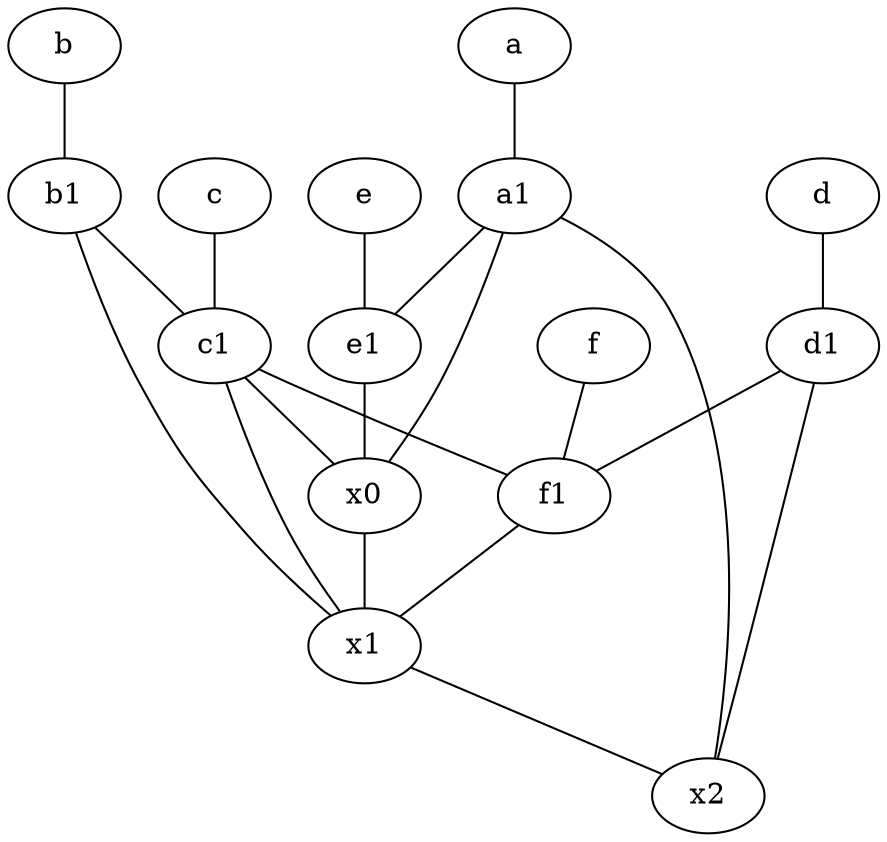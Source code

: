 graph {
	node [labelfontsize=50]
	e1 [labelfontsize=50 pos="7,7!"]
	x2 [labelfontsize=50]
	a [labelfontsize=50 pos="8,2!"]
	b [labelfontsize=50 pos="10,4!"]
	b1 [labelfontsize=50 pos="9,4!"]
	f1 [labelfontsize=50 pos="3,8!"]
	a1 [labelfontsize=50 pos="8,3!"]
	f [labelfontsize=50 pos="3,9!"]
	c [labelfontsize=50 pos="4.5,2!"]
	d [labelfontsize=50 pos="2,5!"]
	d1 [labelfontsize=50 pos="3,5!"]
	x1 [labelfontsize=50]
	c1 [labelfontsize=50 pos="4.5,3!"]
	x0 [labelfontsize=50]
	e [labelfontsize=50 pos="7,9!"]
	d1 -- x2
	f -- f1
	b1 -- x1
	d -- d1
	b -- b1
	c1 -- x0
	d1 -- f1
	a1 -- x0
	x1 -- x2
	c1 -- f1
	a1 -- e1
	c -- c1
	a -- a1
	b1 -- c1
	c1 -- x1
	a1 -- x2
	f1 -- x1
	e1 -- x0
	x0 -- x1
	e -- e1
}
